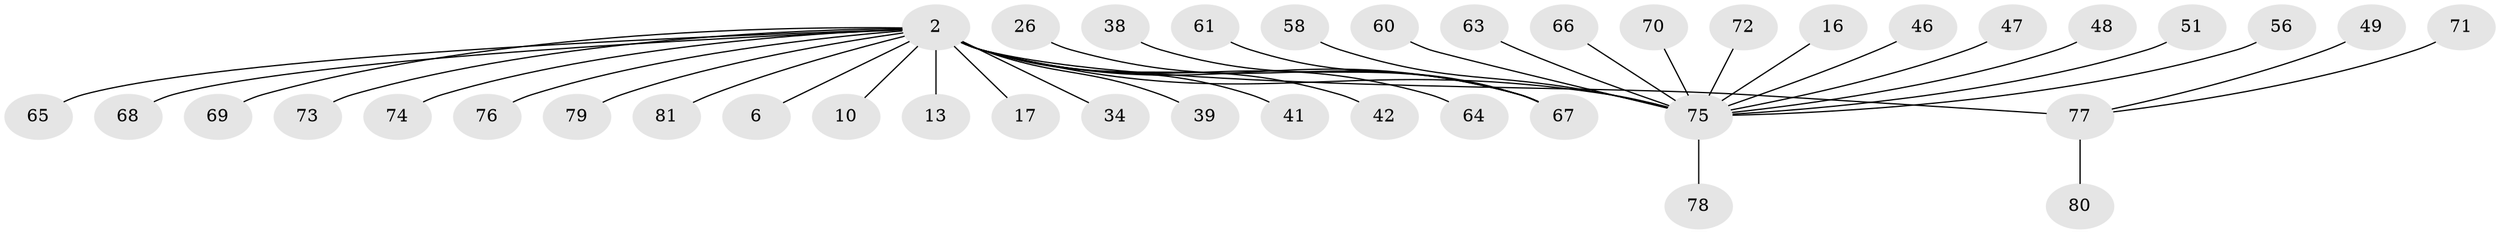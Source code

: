 // original degree distribution, {3: 0.1111111111111111, 25: 0.012345679012345678, 4: 0.024691358024691357, 5: 0.012345679012345678, 9: 0.012345679012345678, 1: 0.5679012345679012, 7: 0.024691358024691357, 2: 0.2345679012345679}
// Generated by graph-tools (version 1.1) at 2025/48/03/09/25 04:48:03]
// undirected, 40 vertices, 39 edges
graph export_dot {
graph [start="1"]
  node [color=gray90,style=filled];
  2;
  6;
  10;
  13;
  16 [super="+12"];
  17;
  26;
  34;
  38;
  39;
  41 [super="+25"];
  42;
  46 [super="+40"];
  47;
  48;
  49;
  51 [super="+14"];
  56 [super="+52"];
  58;
  60;
  61;
  63;
  64 [super="+8"];
  65;
  66;
  67 [super="+22+55+59"];
  68 [super="+50+62"];
  69 [super="+43+54"];
  70;
  71;
  72;
  73 [super="+3+20+36+44+57"];
  74 [super="+18"];
  75 [super="+5+24+53"];
  76 [super="+28"];
  77 [super="+33+37+35+45"];
  78;
  79 [super="+11"];
  80;
  81;
  2 -- 6;
  2 -- 10;
  2 -- 13;
  2 -- 17;
  2 -- 34;
  2 -- 39;
  2 -- 42;
  2 -- 65;
  2 -- 76 [weight=2];
  2 -- 81;
  2 -- 75 [weight=3];
  2 -- 73;
  2 -- 77 [weight=2];
  2 -- 69;
  2 -- 64;
  2 -- 67 [weight=2];
  2 -- 79;
  2 -- 74;
  2 -- 41;
  2 -- 68;
  16 -- 75;
  26 -- 67;
  38 -- 67;
  46 -- 75 [weight=2];
  47 -- 75;
  48 -- 75;
  49 -- 77;
  51 -- 75;
  56 -- 75;
  58 -- 75;
  60 -- 75;
  61 -- 67;
  63 -- 75;
  66 -- 75;
  70 -- 75;
  71 -- 77;
  72 -- 75;
  75 -- 78;
  77 -- 80;
}

